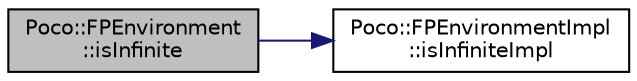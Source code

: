 digraph "Poco::FPEnvironment::isInfinite"
{
 // LATEX_PDF_SIZE
  edge [fontname="Helvetica",fontsize="10",labelfontname="Helvetica",labelfontsize="10"];
  node [fontname="Helvetica",fontsize="10",shape=record];
  rankdir="LR";
  Node1 [label="Poco::FPEnvironment\l::isInfinite",height=0.2,width=0.4,color="black", fillcolor="grey75", style="filled", fontcolor="black",tooltip=" "];
  Node1 -> Node2 [color="midnightblue",fontsize="10",style="solid"];
  Node2 [label="Poco::FPEnvironmentImpl\l::isInfiniteImpl",height=0.2,width=0.4,color="black", fillcolor="white", style="filled",URL="$classPoco_1_1FPEnvironmentImpl.html#ab176ef00a97274e0e7dc268df02f0f7e",tooltip=" "];
}

